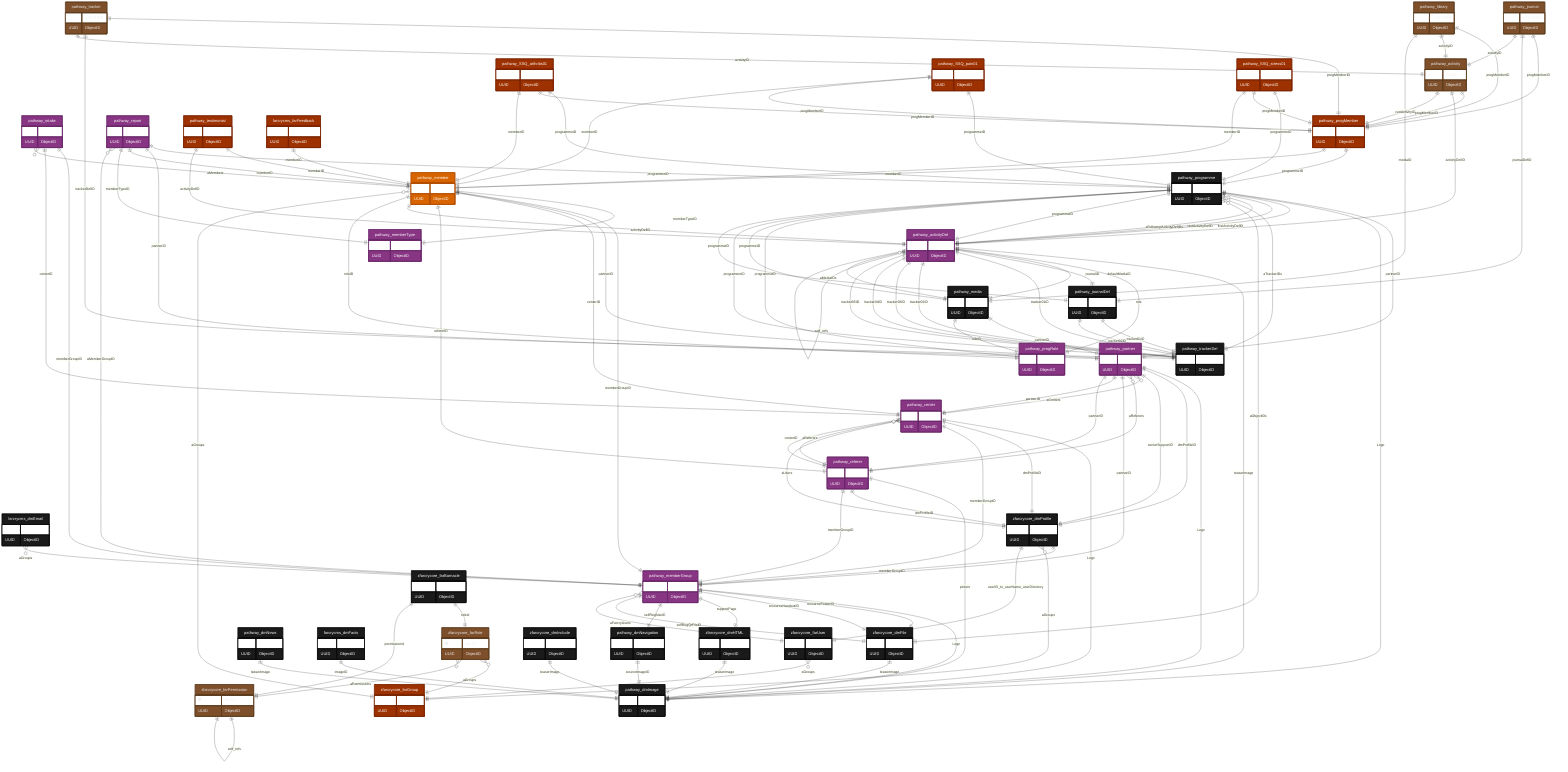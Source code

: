 erDiagram
    %% Parameters:
%%   Focus: member
%%   Domains: participant, pathway
%%   Chart Type: ER
    "pathway_dmImage" {
        💧 UTILITIES UUID ObjectID
    }

    "pathway_dmNavigation" {
        💧 UTILITIES UUID ObjectID
    }

    "pathway_dmNews" {
        💧 UTILITIES UUID ObjectID
    }

    "pathway_activity" {
        🔥 CORE UUID ObjectID
    }

    "pathway_activityDef" {
        🔥 CORE UUID ObjectID
    }

    "pathway_center" {
        🔥 CORE UUID ObjectID
    }

    "pathway_intake" {
        💧 UTILITIES UUID ObjectID
    }

    "pathway_journal" {
        💧 UTILITIES UUID ObjectID
    }

    "pathway_journalDef" {
        💧 UTILITIES UUID ObjectID
    }

    "pathway_library" {
        💧 UTILITIES UUID ObjectID
    }

    "pathway_media" {
        🔥 CORE UUID ObjectID
    }

    "pathway_member" {
        🔥 CORE UUID ObjectID
    }

    "pathway_memberGroup" {
        🔥 CORE UUID ObjectID
    }

    "pathway_memberType" {
        💧 UTILITIES UUID ObjectID
    }

    "pathway_partner" {
        🔥 CORE UUID ObjectID
    }

    "pathway_progMember" {
        🔥 CORE UUID ObjectID
    }

    "pathway_programme" {
        💧 UTILITIES UUID ObjectID
    }

    "pathway_progRole" {
        📞 SERVICES UUID ObjectID
    }

    "pathway_referer" {
        🔥 CORE UUID ObjectID
    }

    "pathway_report" {
        📞 SERVICES UUID ObjectID
    }

    "pathway_SSQ_arthritis01" {
        💧 UTILITIES UUID ObjectID
    }

    "pathway_SSQ_pain01" {
        💧 UTILITIES UUID ObjectID
    }

    "pathway_SSQ_stress01" {
        💧 UTILITIES UUID ObjectID
    }

    "pathway_testimonial" {
        📞 SERVICES UUID ObjectID
    }

    "pathway_tracker" {
        💧 UTILITIES UUID ObjectID
    }

    "pathway_trackerDef" {
        💧 UTILITIES UUID ObjectID
    }

    "farcrycms_dmEmail" {
        📞 SERVICES UUID ObjectID
    }

    "farcrycms_dmFacts" {
        💧 UTILITIES UUID ObjectID
    }

    "farcrycms_farFeedback" {
        📞 SERVICES UUID ObjectID
    }

    "zfarcrycore_dmFile" {
        💧 UTILITIES UUID ObjectID
    }

    "zfarcrycore_dmHTML" {
        💧 UTILITIES UUID ObjectID
    }

    "zfarcrycore_dmInclude" {
        💧 UTILITIES UUID ObjectID
    }

    "zfarcrycore_dmProfile" {
        🛡️ AUTH UUID ObjectID
    }

    "zfarcrycore_farBarnacle" {
        🛡️ AUTH UUID ObjectID
    }

    "zfarcrycore_farGroup" {
        🛡️ AUTH UUID ObjectID
    }

    "zfarcrycore_farPermission" {
        🛡️ AUTH UUID ObjectID
    }

    "zfarcrycore_farRole" {
        🛡️ AUTH UUID ObjectID
    }

    "zfarcrycore_farUser" {
        🛡️ AUTH UUID ObjectID
    }

    %% Direct FK Relationships
    "pathway_dmNavigation" ||--|| "pathway_dmImage" : sourceImageID
    "pathway_activity" ||--|| "pathway_progMember" : progMemberID
    "pathway_activity" ||--|| "pathway_activityDef" : activityDefID
    "pathway_activityDef" ||--|| "pathway_programme" : programmeID
    "pathway_activityDef" ||--|| "pathway_dmImage" : teaserImage
    "pathway_activityDef" ||--|| "pathway_progRole" : role
    "pathway_activityDef" ||--|| "pathway_media" : defaultMediaID
    "pathway_activityDef" ||--|| "pathway_journalDef" : journalID
    "pathway_activityDef" ||--|| "pathway_trackerDef" : tracker01ID
    "pathway_activityDef" ||--|| "pathway_trackerDef" : tracker02ID
    "pathway_activityDef" ||--|| "pathway_trackerDef" : tracker03ID
    "pathway_activityDef" ||--|| "pathway_trackerDef" : tracker04ID
    "pathway_activityDef" ||--|| "pathway_trackerDef" : tracker05ID
    "pathway_center" ||--|| "pathway_dmImage" : Logo
    "pathway_center" ||--|| "zfarcrycore_dmProfile" : dmProfileID
    "pathway_center" ||--|| "pathway_partner" : partnerID
    "pathway_center" ||--|| "pathway_memberGroup" : memberGroupID
    "pathway_intake" ||--|| "pathway_memberGroup" : memberGroupID
    "pathway_intake" ||--|| "pathway_center" : centerID
    "pathway_journal" ||--|| "pathway_progMember" : progMemberID
    "pathway_journal" ||--|| "pathway_journalDef" : journalDefID
    "pathway_journal" ||--|| "pathway_activity" : activityID
    "pathway_journalDef" ||--|| "pathway_trackerDef" : tracker01ID
    "pathway_journalDef" ||--|| "pathway_trackerDef" : tracker02ID
    "pathway_journalDef" ||--|| "pathway_programme" : programmeID
    "pathway_library" ||--|| "pathway_progMember" : progMemberID
    "pathway_library" ||--|| "pathway_activity" : activityID
    "pathway_library" ||--|| "pathway_media" : mediaID
    "pathway_media" ||--|| "pathway_partner" : partnerID
    "pathway_media" ||--|| "pathway_programme" : programmeID
    "pathway_media" ||--|| "pathway_progRole" : roleID
    "pathway_member" ||--|| "pathway_memberType" : memberTypeID
    "pathway_member" ||--|| "pathway_memberGroup" : memberGroupID
    "pathway_member" ||--|| "pathway_partner" : partnerID
    "pathway_member" ||--|| "pathway_center" : centerID
    "pathway_member" ||--|| "pathway_referer" : refererID
    "pathway_member" ||--|| "pathway_activityDef" : activityDefID
    "pathway_member" ||--|| "pathway_progRole" : roleID
    "pathway_memberGroup" ||--|| "pathway_partner" : partnerID
    "pathway_memberGroup" ||--|| "pathway_dmImage" : Logo
    "pathway_memberGroup" ||--|| "zfarcrycore_dmFile" : resourcePosterID
    "pathway_memberGroup" ||--|| "zfarcrycore_dmFile" : resourceHandoutID
    "pathway_memberGroup" ||--|| "zfarcrycore_dmHTML" : supportPage
    "pathway_memberGroup" ||--|| "pathway_dmNavigation" : selfRegNavID
    "pathway_memberGroup" ||--|| "zfarcrycore_dmFile" : selfRegQrFileID
    "pathway_partner" ||--|| "pathway_dmImage" : Logo
    "pathway_partner" ||--|| "zfarcrycore_dmProfile" : dmProfileID
    "pathway_partner" ||--|| "zfarcrycore_dmProfile" : seniorSupportID
    "pathway_progMember" ||--|| "pathway_programme" : programmeID
    "pathway_progMember" ||--|| "pathway_member" : memberID
    "pathway_progMember" ||--|| "pathway_activity" : currActivityID
    "pathway_programme" ||--|| "pathway_partner" : partnerID
    "pathway_programme" ||--|| "pathway_dmImage" : Logo
    "pathway_programme" ||--|| "pathway_activityDef" : firstActivityDefID
    "pathway_programme" ||--|| "pathway_activityDef" : lastActivityDefID
    "pathway_progRole" ||--|| "pathway_programme" : programmeID
    "pathway_referer" ||--|| "pathway_dmImage" : picture
    "pathway_referer" ||--|| "zfarcrycore_dmProfile" : dmProfileID
    "pathway_referer" ||--|| "pathway_partner" : partnerID
    "pathway_referer" ||--|| "pathway_memberGroup" : memberGroupID
    "pathway_referer" ||--|| "pathway_center" : centerID
    "pathway_report" ||--|| "pathway_programme" : programmeID
    "pathway_report" ||--|| "pathway_partner" : partnerID
    "pathway_report" ||--|| "pathway_member" : memberID
    "pathway_report" ||--|| "pathway_memberType" : memberTypeID
    "pathway_SSQ_arthritis01" ||--|| "pathway_programme" : programmeID
    "pathway_SSQ_arthritis01" ||--|| "pathway_progMember" : progMemberID
    "pathway_SSQ_arthritis01" ||--|| "pathway_member" : memberID
    "pathway_SSQ_pain01" ||--|| "pathway_programme" : programmeID
    "pathway_SSQ_pain01" ||--|| "pathway_progMember" : progMemberID
    "pathway_SSQ_pain01" ||--|| "pathway_member" : memberID
    "pathway_SSQ_stress01" ||--|| "pathway_programme" : programmeID
    "pathway_SSQ_stress01" ||--|| "pathway_progMember" : progMemberID
    "pathway_SSQ_stress01" ||--|| "pathway_member" : memberID
    "pathway_testimonial" ||--|| "pathway_member" : memberID
    "pathway_testimonial" ||--|| "pathway_activityDef" : activityDefID
    "pathway_tracker" ||--|| "pathway_progMember" : progMemberID
    "pathway_tracker" ||--|| "pathway_trackerDef" : trackerDefID
    "pathway_tracker" ||--|| "pathway_activity" : activityID
    "pathway_trackerDef" ||--|| "pathway_programme" : programmeID
    "farcrycms_dmFacts" ||--|| "pathway_dmImage" : imageID
    "pathway_dmNews" ||--|| "pathway_dmImage" : teaserImage
    "farcrycms_farFeedback" ||--|| "pathway_member" : memberID
    "zfarcrycore_dmFile" ||--|| "pathway_dmImage" : teaserImage
    "zfarcrycore_dmHTML" ||--|| "pathway_dmImage" : teaserImage
    "zfarcrycore_dmInclude" ||--|| "pathway_dmImage" : teaserImage
    "zfarcrycore_dmProfile" ||--|| "pathway_memberGroup" : memberGroupID
    "zfarcrycore_farBarnacle" ||--|| "zfarcrycore_farRole" : roleid
    "zfarcrycore_farBarnacle" ||--|| "zfarcrycore_farPermission" : permissionid
    %% End Direct FK Relationships

    %% Special Joins
    "zfarcrycore_farUser" ||--|| "zfarcrycore_dmProfile" : userID_to_userName_userDirectory
    %% End Special Joins

    %% Self-Referencing Relationships for activityDef
    %% Self-refs include: onEndID, aCuePointActivities, aInteract1Activities, aInteract2Activities, aInteract3Activities, aInteract4Activities, aInteract5Activities
    "pathway_activityDef" ||--|| "pathway_activityDef" : self_refs
    %% End Self-Referencing Relationships for activityDef

    %% Self-Referencing Relationships for farPermission
    %% Self-refs include: aRelatedtypes
    "zfarcrycore_farPermission" ||--|| "zfarcrycore_farPermission" : self_refs
    %% End Self-Referencing Relationships for farPermission

    %% Join Table Relationships
    "pathway_activityDef" }o--|| "pathway_media" : aMediaIDs
    "pathway_center" }o--|| "zfarcrycore_dmProfile" : aUsers
    "pathway_center" }o--|| "pathway_referer" : aReferers
    "pathway_intake" }o--|| "pathway_member" : aMembers
    "pathway_member" }o--|| "zfarcrycore_farGroup" : aGroups
    "pathway_memberGroup" }o--|| "zfarcrycore_farUser" : aFarcryUsers
    "pathway_partner" }o--|| "pathway_center" : aCenters
    "pathway_partner" }o--|| "pathway_referer" : aReferers
    "pathway_programme" }o--|| "pathway_activityDef" : aFollowupActivityDefIDs
    "pathway_programme" }o--|| "pathway_trackerDef" : aTrackerIDs
    "pathway_programme" }o--|| "zfarcrycore_dmFile" : aObjectIDs
    "pathway_report" }o--|| "pathway_memberGroup" : aMemberGroupID
    "farcrycms_dmEmail" }o--|| "pathway_memberGroup" : aGroups
    "zfarcrycore_dmProfile" }o--|| "zfarcrycore_farGroup" : aGroups
    "zfarcrycore_farRole" }o--|| "zfarcrycore_farGroup" : aGroups
    "zfarcrycore_farRole" }o--|| "zfarcrycore_farPermission" : aPermissions
    "zfarcrycore_farUser" }o--|| "zfarcrycore_farGroup" : aGroups
    %% End Join Table Relationships


    %% Entity Styling
    %% secondary tier
    style pathway_dmImage fill:#1a1a1a,stroke:#0d0d0d,stroke-width:2px,color:#fff
    %% secondary tier
    style pathway_dmNavigation fill:#1a1a1a,stroke:#0d0d0d,stroke-width:2px,color:#fff
    %% secondary tier
    style pathway_dmNews fill:#1a1a1a,stroke:#0d0d0d,stroke-width:2px,color:#fff
    %% domain_other tier
    style pathway_activity fill:#7e4f2b,stroke:#5d3d1f,stroke-width:2px,color:#eceff1
    %% related tier
    style pathway_activityDef fill:#883583,stroke:#6a2a6a,stroke-width:2px,color:#fff
    %% related tier
    style pathway_center fill:#883583,stroke:#6a2a6a,stroke-width:2px,color:#fff
    %% related tier
    style pathway_intake fill:#883583,stroke:#6a2a6a,stroke-width:2px,color:#fff
    %% domain_other tier
    style pathway_journal fill:#7e4f2b,stroke:#5d3d1f,stroke-width:2px,color:#eceff1
    %% secondary tier
    style pathway_journalDef fill:#1a1a1a,stroke:#0d0d0d,stroke-width:2px,color:#fff
    %% domain_other tier
    style pathway_library fill:#7e4f2b,stroke:#5d3d1f,stroke-width:2px,color:#eceff1
    %% secondary tier
    style pathway_media fill:#1a1a1a,stroke:#0d0d0d,stroke-width:2px,color:#fff
    %% focus tier
    style pathway_member fill:#d76400,stroke:#b34d00,stroke-width:2px,color:#fff
    %% related tier
    style pathway_memberGroup fill:#883583,stroke:#6a2a6a,stroke-width:2px,color:#fff
    %% related tier
    style pathway_memberType fill:#883583,stroke:#6a2a6a,stroke-width:2px,color:#fff
    %% related tier
    style pathway_partner fill:#883583,stroke:#6a2a6a,stroke-width:2px,color:#fff
    %% domain_related tier
    style pathway_progMember fill:#9d3100,stroke:#7a2600,stroke-width:2px,color:#fff
    %% secondary tier
    style pathway_programme fill:#1a1a1a,stroke:#0d0d0d,stroke-width:2px,color:#fff
    %% related tier
    style pathway_progRole fill:#883583,stroke:#6a2a6a,stroke-width:2px,color:#fff
    %% related tier
    style pathway_referer fill:#883583,stroke:#6a2a6a,stroke-width:2px,color:#fff
    %% related tier
    style pathway_report fill:#883583,stroke:#6a2a6a,stroke-width:2px,color:#fff
    %% domain_related tier
    style pathway_SSQ_arthritis01 fill:#9d3100,stroke:#7a2600,stroke-width:2px,color:#fff
    %% domain_related tier
    style pathway_SSQ_pain01 fill:#9d3100,stroke:#7a2600,stroke-width:2px,color:#fff
    %% domain_related tier
    style pathway_SSQ_stress01 fill:#9d3100,stroke:#7a2600,stroke-width:2px,color:#fff
    %% domain_related tier
    style pathway_testimonial fill:#9d3100,stroke:#7a2600,stroke-width:2px,color:#fff
    %% domain_other tier
    style pathway_tracker fill:#7e4f2b,stroke:#5d3d1f,stroke-width:2px,color:#eceff1
    %% secondary tier
    style pathway_trackerDef fill:#1a1a1a,stroke:#0d0d0d,stroke-width:2px,color:#fff
    %% secondary tier
    style farcrycms_dmEmail fill:#1a1a1a,stroke:#0d0d0d,stroke-width:2px,color:#fff
    %% secondary tier
    style farcrycms_dmFacts fill:#1a1a1a,stroke:#0d0d0d,stroke-width:2px,color:#fff
    %% domain_related tier
    style farcrycms_farFeedback fill:#9d3100,stroke:#7a2600,stroke-width:2px,color:#fff
    %% secondary tier
    style zfarcrycore_dmFile fill:#1a1a1a,stroke:#0d0d0d,stroke-width:2px,color:#fff
    %% secondary tier
    style zfarcrycore_dmHTML fill:#1a1a1a,stroke:#0d0d0d,stroke-width:2px,color:#fff
    %% secondary tier
    style zfarcrycore_dmInclude fill:#1a1a1a,stroke:#0d0d0d,stroke-width:2px,color:#fff
    %% secondary tier
    style zfarcrycore_dmProfile fill:#1a1a1a,stroke:#0d0d0d,stroke-width:2px,color:#fff
    %% secondary tier
    style zfarcrycore_farBarnacle fill:#1a1a1a,stroke:#0d0d0d,stroke-width:2px,color:#fff
    %% domain_related tier
    style zfarcrycore_farGroup fill:#9d3100,stroke:#7a2600,stroke-width:2px,color:#fff
    %% domain_other tier
    style zfarcrycore_farPermission fill:#7e4f2b,stroke:#5d3d1f,stroke-width:2px,color:#eceff1
    %% domain_other tier
    style zfarcrycore_farRole fill:#7e4f2b,stroke:#5d3d1f,stroke-width:2px,color:#eceff1
    %% secondary tier
    style zfarcrycore_farUser fill:#1a1a1a,stroke:#0d0d0d,stroke-width:2px,color:#fff
    %% special join entity